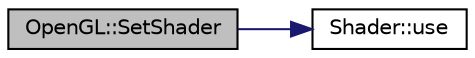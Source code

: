 digraph "OpenGL::SetShader"
{
 // LATEX_PDF_SIZE
  edge [fontname="Helvetica",fontsize="10",labelfontname="Helvetica",labelfontsize="10"];
  node [fontname="Helvetica",fontsize="10",shape=record];
  rankdir="LR";
  Node1 [label="OpenGL::SetShader",height=0.2,width=0.4,color="black", fillcolor="grey75", style="filled", fontcolor="black",tooltip="Sets the shader and uses it."];
  Node1 -> Node2 [color="midnightblue",fontsize="10",style="solid",fontname="Helvetica"];
  Node2 [label="Shader::use",height=0.2,width=0.4,color="black", fillcolor="white", style="filled",URL="$class_shader.html#a870fa9f13d69e558815d6fd351a469dc",tooltip="Allows you to activate and use the shader"];
}
